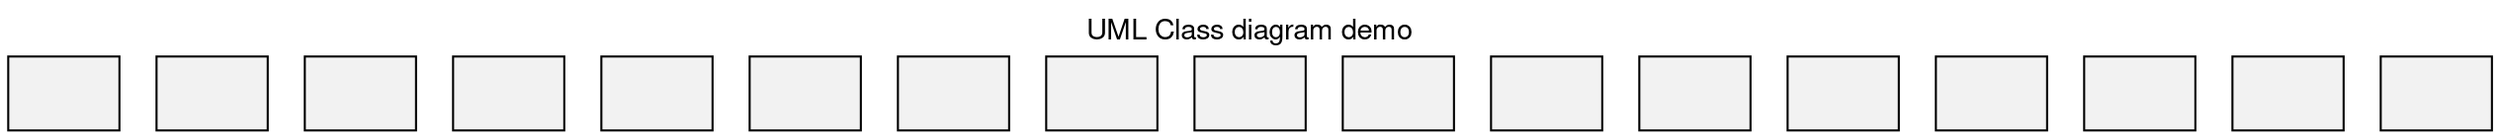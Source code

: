 digraph PhoenixModules {
  graph [
		label="UML Class diagram demo"
		labelloc="t"
		fontname="Helvetica,Arial,sans-serif"
	]
	node [
		fontname="Helvetica,Arial,sans-serif"
		shape=record
		style=filled
		fillcolor=gray95
	]

    channel [label=""]
    code_reloader [label=""]
    config [label=""]
    controller [label=""]
    digester [label=""]
    endpoint [label=""]
    exceptions [label=""]
    logger [label=""]
    naming [label=""]
    param [label=""]
    presence [label=""]
    router [label=""]
    socket [label=""]
    test [label=""]
    token [label=""]
    transports [label=""]
}
